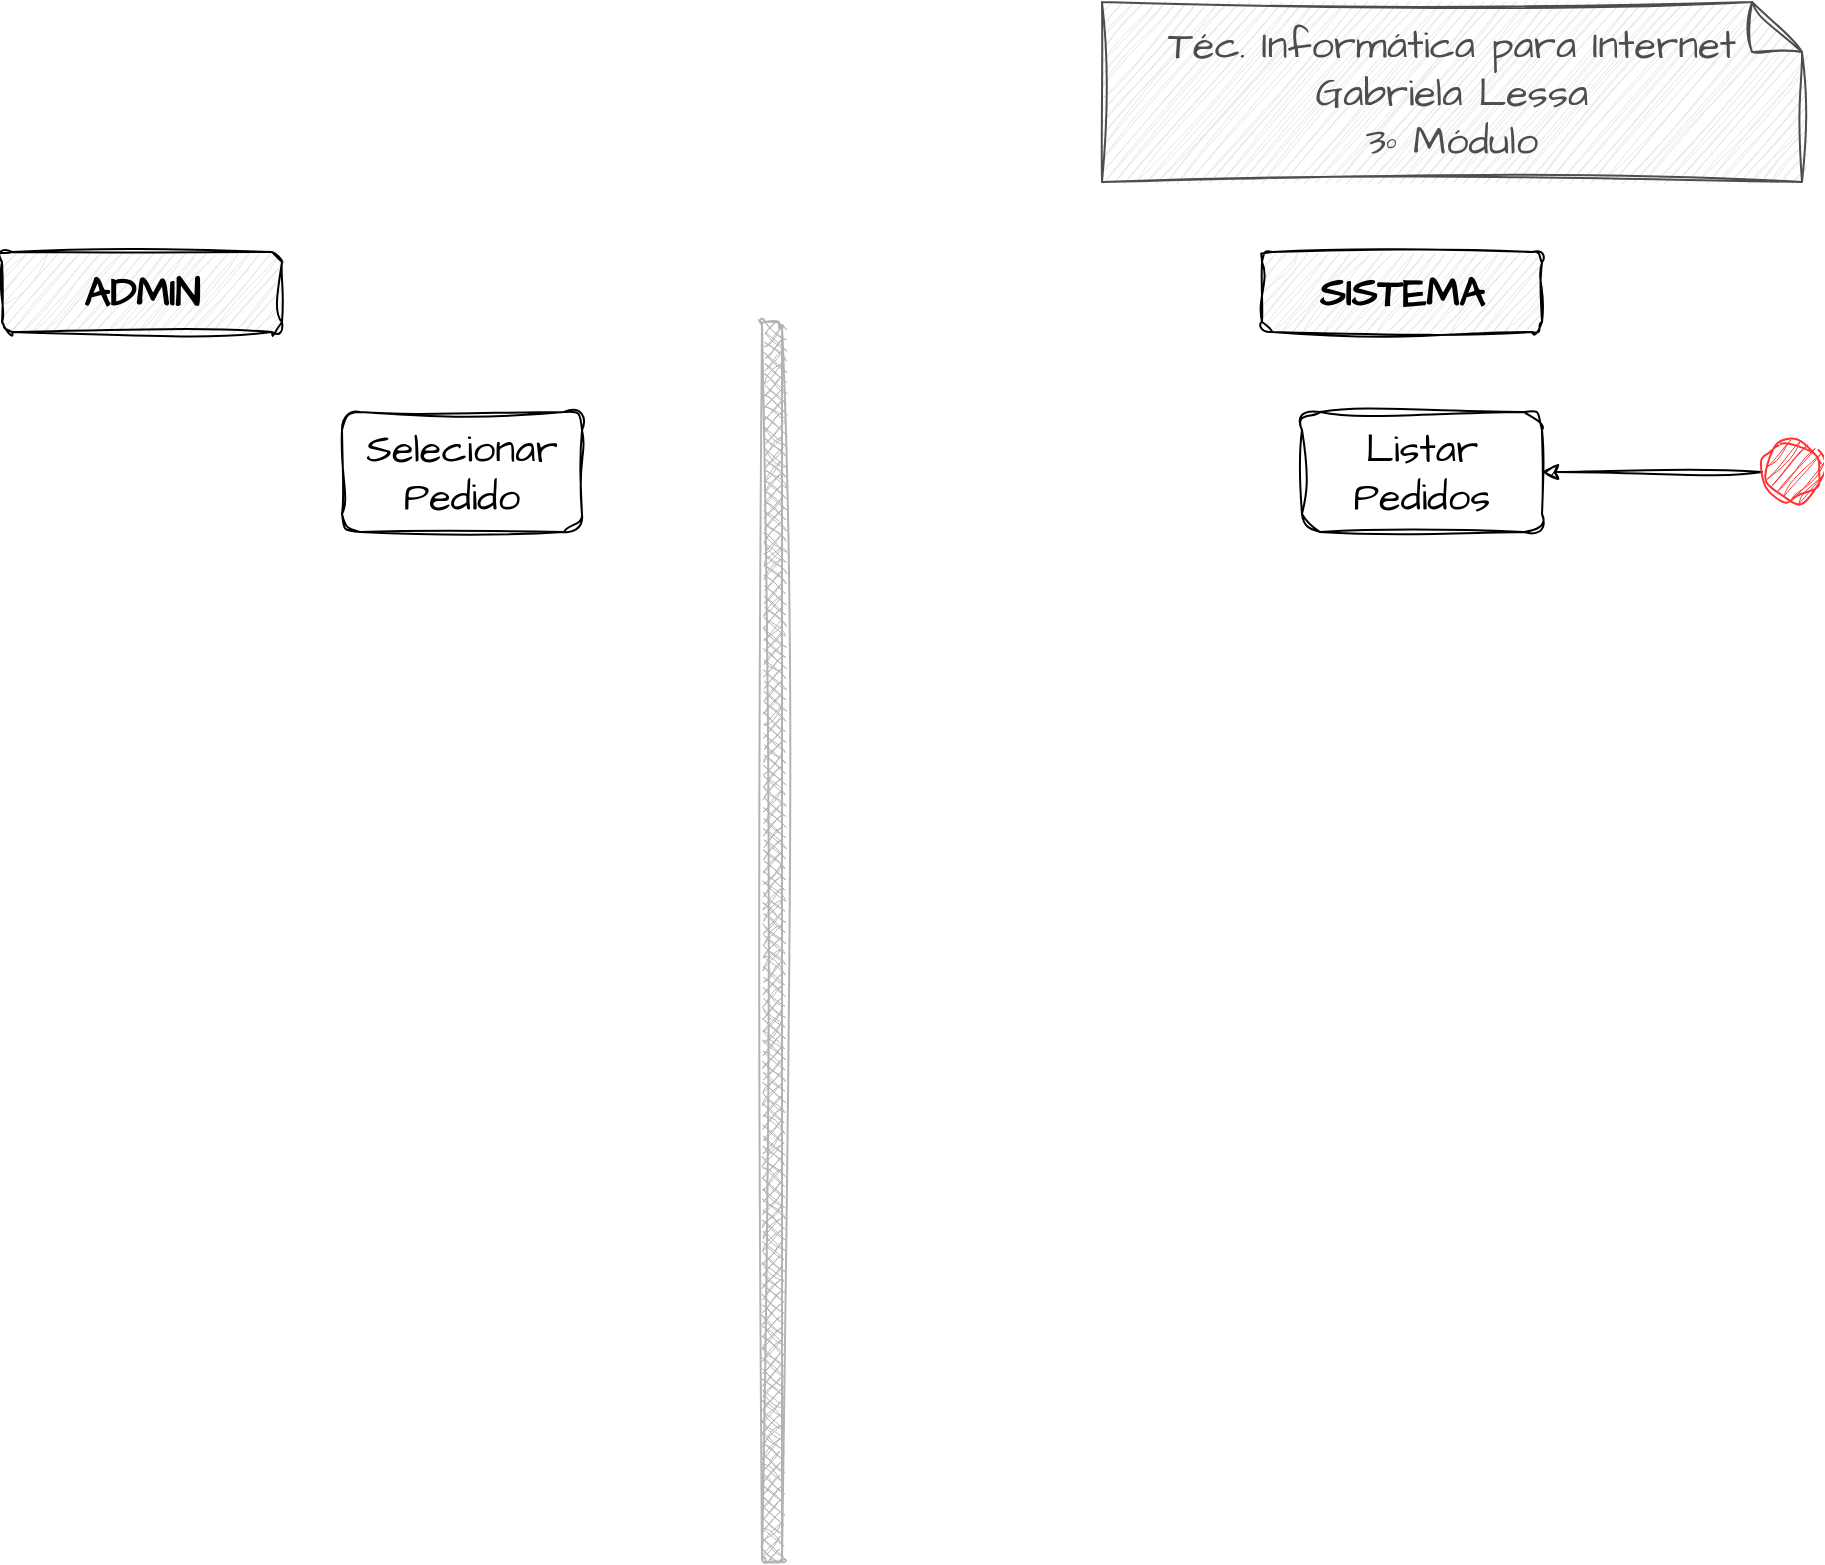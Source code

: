 <mxfile version="21.5.0" type="github">
  <diagram name="Página-1" id="wNXeGH4fZah2RQlRy1vz">
    <mxGraphModel dx="1434" dy="788" grid="1" gridSize="10" guides="1" tooltips="1" connect="1" arrows="1" fold="1" page="1" pageScale="1" pageWidth="1169" pageHeight="827" math="0" shadow="0">
      <root>
        <mxCell id="0" />
        <mxCell id="1" parent="0" />
        <mxCell id="RlVddvzljJjLgx4jq2bF-7" value="" style="html=1;points=[];perimeter=orthogonalPerimeter;outlineConnect=0;targetShapes=umlLifeline;portConstraint=eastwest;newEdgeStyle={&quot;edgeStyle&quot;:&quot;elbowEdgeStyle&quot;,&quot;elbow&quot;:&quot;vertical&quot;,&quot;curved&quot;:0,&quot;rounded&quot;:0};hachureGap=4;fontFamily=Architects Daughter;fontSource=https%3A%2F%2Ffonts.googleapis.com%2Fcss%3Ffamily%3DArchitects%2BDaughter;fontSize=20;rounded=1;strokeWidth=1;fillColor=#B3B3B3;strokeColor=#B3B3B3;fillStyle=cross-hatch;sketch=1;curveFitting=1;jiggle=2;" parent="1" vertex="1">
          <mxGeometry x="580" y="190" width="10" height="620" as="geometry" />
        </mxCell>
        <mxCell id="G4BJERYl0tAt1eUm3QgO-1" value="&lt;div style=&quot;border-color: var(--border-color);&quot;&gt;Téc. Informática para Internet&lt;/div&gt;&lt;div style=&quot;border-color: var(--border-color);&quot;&gt;&lt;span style=&quot;border-color: var(--border-color); background-color: initial;&quot;&gt;Gabriela Lessa&lt;/span&gt;&lt;/div&gt;&lt;div style=&quot;border-color: var(--border-color);&quot;&gt;&lt;span style=&quot;border-color: var(--border-color); background-color: initial;&quot;&gt;3º Módulo&lt;/span&gt;&lt;/div&gt;" style="shape=note2;boundedLbl=1;whiteSpace=wrap;html=1;size=25;verticalAlign=middle;align=center;hachureGap=4;fontFamily=Architects Daughter;fontSource=https%3A%2F%2Ffonts.googleapis.com%2Fcss%3Ffamily%3DArchitects%2BDaughter;fontSize=20;fillColor=#E6E6E6;rounded=0;fontColor=#4D4D4D;strokeColor=#4D4D4D;fillStyle=hachure;sketch=1;curveFitting=1;jiggle=2;labelBorderColor=none;" parent="1" vertex="1">
          <mxGeometry x="750" y="30" width="350" height="90" as="geometry" />
        </mxCell>
        <mxCell id="G4BJERYl0tAt1eUm3QgO-2" value="ADMIN" style="html=1;align=center;verticalAlign=middle;rounded=1;absoluteArcSize=1;arcSize=10;dashed=0;whiteSpace=wrap;sketch=1;hachureGap=4;jiggle=2;curveFitting=1;fontFamily=Architects Daughter;fontSource=https%3A%2F%2Ffonts.googleapis.com%2Fcss%3Ffamily%3DArchitects%2BDaughter;fontSize=20;fillColor=#E6E6E6;fillStyle=hachure;fontStyle=1" parent="1" vertex="1">
          <mxGeometry x="200" y="155" width="140" height="40" as="geometry" />
        </mxCell>
        <mxCell id="G4BJERYl0tAt1eUm3QgO-3" value="SISTEMA" style="html=1;align=center;verticalAlign=middle;rounded=1;absoluteArcSize=1;arcSize=10;dashed=0;whiteSpace=wrap;sketch=1;hachureGap=4;jiggle=2;curveFitting=1;fontFamily=Architects Daughter;fontSource=https%3A%2F%2Ffonts.googleapis.com%2Fcss%3Ffamily%3DArchitects%2BDaughter;fontSize=20;fillColor=#E6E6E6;fillStyle=hachure;fontStyle=1" parent="1" vertex="1">
          <mxGeometry x="830" y="155" width="140" height="40" as="geometry" />
        </mxCell>
        <mxCell id="G4BJERYl0tAt1eUm3QgO-13" style="edgeStyle=orthogonalEdgeStyle;rounded=0;sketch=1;hachureGap=4;jiggle=2;curveFitting=1;orthogonalLoop=1;jettySize=auto;html=1;entryX=1;entryY=0.5;entryDx=0;entryDy=0;fontFamily=Architects Daughter;fontSource=https%3A%2F%2Ffonts.googleapis.com%2Fcss%3Ffamily%3DArchitects%2BDaughter;fontSize=16;" parent="1" source="G4BJERYl0tAt1eUm3QgO-4" target="G4BJERYl0tAt1eUm3QgO-12" edge="1">
          <mxGeometry relative="1" as="geometry" />
        </mxCell>
        <mxCell id="G4BJERYl0tAt1eUm3QgO-4" value="" style="ellipse;fillColor=strokeColor;html=1;sketch=1;hachureGap=4;jiggle=2;curveFitting=1;fontFamily=Architects Daughter;fontSource=https%3A%2F%2Ffonts.googleapis.com%2Fcss%3Ffamily%3DArchitects%2BDaughter;fontSize=20;strokeColor=#FF3333;" parent="1" vertex="1">
          <mxGeometry x="1080" y="250" width="30" height="30" as="geometry" />
        </mxCell>
        <mxCell id="G4BJERYl0tAt1eUm3QgO-10" value="Selecionar&lt;br&gt;Pedido" style="rounded=1;whiteSpace=wrap;html=1;sketch=1;hachureGap=4;jiggle=2;curveFitting=1;fontFamily=Architects Daughter;fontSource=https%3A%2F%2Ffonts.googleapis.com%2Fcss%3Ffamily%3DArchitects%2BDaughter;fontSize=20;fillColor=none;" parent="1" vertex="1">
          <mxGeometry x="370" y="235" width="120" height="60" as="geometry" />
        </mxCell>
        <mxCell id="G4BJERYl0tAt1eUm3QgO-12" value="Listar Pedidos" style="rounded=1;whiteSpace=wrap;html=1;sketch=1;hachureGap=4;jiggle=2;curveFitting=1;fontFamily=Architects Daughter;fontSource=https%3A%2F%2Ffonts.googleapis.com%2Fcss%3Ffamily%3DArchitects%2BDaughter;fontSize=20;fillColor=none;" parent="1" vertex="1">
          <mxGeometry x="850" y="235" width="120" height="60" as="geometry" />
        </mxCell>
      </root>
    </mxGraphModel>
  </diagram>
</mxfile>
